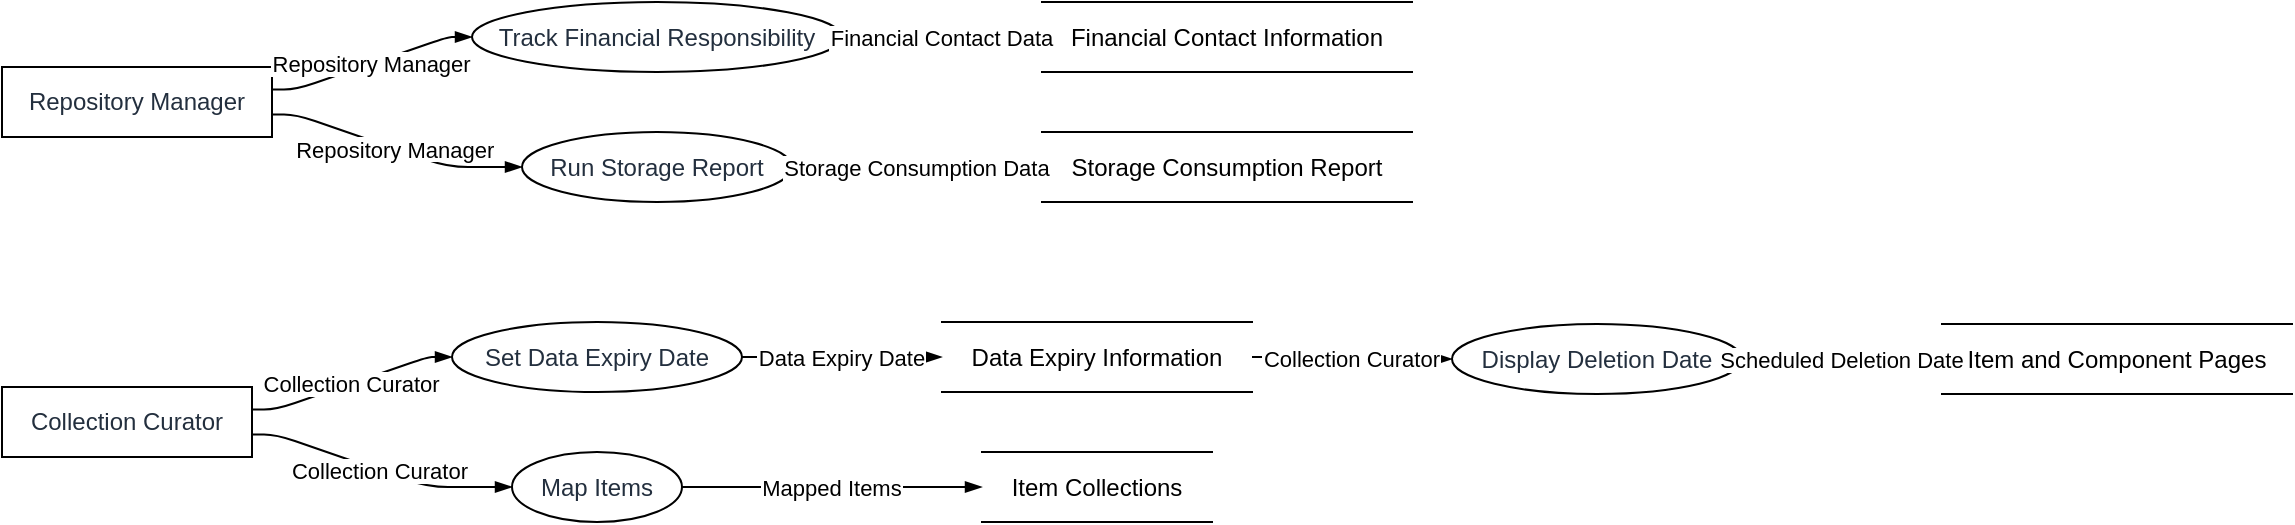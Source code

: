 <mxfile version="23.0.2" type="device">
  <diagram name="Page-1" id="gmJF_SOfgG7YXKtNGJER">
    <mxGraphModel dx="794" dy="511" grid="1" gridSize="10" guides="1" tooltips="1" connect="1" arrows="1" fold="1" page="1" pageScale="1" pageWidth="827" pageHeight="1169" math="0" shadow="0">
      <root>
        <mxCell id="0" />
        <mxCell id="1" parent="0" />
        <UserObject label="Collection Curator" type="externalEntity" source="" flow="" placeholders="1" id="jj7yj3YWB7-0ufpY6kOz-1">
          <mxCell style="shape=rectangle;whiteSpace=wrap;html=1;fillColor=#ffffff;strokeColor=#000000;align=center;verticalAlign=middle;fontColor=#232F3E;" vertex="1" parent="1">
            <mxGeometry y="192.5" width="125" height="35" as="geometry" />
          </mxCell>
        </UserObject>
        <UserObject label="Set Data Expiry Date" type="process" source="1" flow="Collection Curator" placeholders="1" id="jj7yj3YWB7-0ufpY6kOz-2">
          <mxCell style="shape=ellipse;perimeter=ellipsePerimeter;whiteSpace=wrap;html=1;fillColor=#ffffff;strokeColor=#000000;align=center;verticalAlign=middle;fontColor=#232F3E;" vertex="1" parent="1">
            <mxGeometry x="225" y="160" width="145" height="35" as="geometry" />
          </mxCell>
        </UserObject>
        <UserObject label="Data Expiry Information" type="dataStore" source="2" flow="Data Expiry Date" placeholders="1" id="jj7yj3YWB7-0ufpY6kOz-3">
          <mxCell style="html=1;dashed=0;whiteSpace=wrap;shape=partialRectangle;right=0;left=0;" vertex="1" parent="1">
            <mxGeometry x="470" y="160" width="155" height="35" as="geometry" />
          </mxCell>
        </UserObject>
        <UserObject label="Display Deletion Date" type="process" source="3" flow="Collection Curator" placeholders="1" id="jj7yj3YWB7-0ufpY6kOz-4">
          <mxCell style="shape=ellipse;perimeter=ellipsePerimeter;whiteSpace=wrap;html=1;fillColor=#ffffff;strokeColor=#000000;align=center;verticalAlign=middle;fontColor=#232F3E;" vertex="1" parent="1">
            <mxGeometry x="725" y="161.016" width="145" height="35" as="geometry" />
          </mxCell>
        </UserObject>
        <UserObject label="Item and Component Pages" type="dataStore" source="4" flow="Scheduled Deletion Date" placeholders="1" id="jj7yj3YWB7-0ufpY6kOz-5">
          <mxCell style="html=1;dashed=0;whiteSpace=wrap;shape=partialRectangle;right=0;left=0;" vertex="1" parent="1">
            <mxGeometry x="970" y="161.016" width="175" height="35" as="geometry" />
          </mxCell>
        </UserObject>
        <UserObject label="Repository Manager" type="externalEntity" source="" flow="" placeholders="1" id="jj7yj3YWB7-0ufpY6kOz-6">
          <mxCell style="shape=rectangle;whiteSpace=wrap;html=1;fillColor=#ffffff;strokeColor=#000000;align=center;verticalAlign=middle;fontColor=#232F3E;" vertex="1" parent="1">
            <mxGeometry y="32.5" width="135" height="35" as="geometry" />
          </mxCell>
        </UserObject>
        <UserObject label="Track Financial Responsibility" type="process" source="6" flow="Repository Manager" placeholders="1" id="jj7yj3YWB7-0ufpY6kOz-7">
          <mxCell style="shape=ellipse;perimeter=ellipsePerimeter;whiteSpace=wrap;html=1;fillColor=#ffffff;strokeColor=#000000;align=center;verticalAlign=middle;fontColor=#232F3E;" vertex="1" parent="1">
            <mxGeometry x="235" width="185" height="35" as="geometry" />
          </mxCell>
        </UserObject>
        <UserObject label="Financial Contact Information" type="dataStore" source="7" flow="Financial Contact Data" placeholders="1" id="jj7yj3YWB7-0ufpY6kOz-8">
          <mxCell style="html=1;dashed=0;whiteSpace=wrap;shape=partialRectangle;right=0;left=0;" vertex="1" parent="1">
            <mxGeometry x="520" width="185" height="35" as="geometry" />
          </mxCell>
        </UserObject>
        <UserObject label="Run Storage Report" type="process" source="6" flow="Repository Manager" placeholders="1" id="jj7yj3YWB7-0ufpY6kOz-9">
          <mxCell style="shape=ellipse;perimeter=ellipsePerimeter;whiteSpace=wrap;html=1;fillColor=#ffffff;strokeColor=#000000;align=center;verticalAlign=middle;fontColor=#232F3E;" vertex="1" parent="1">
            <mxGeometry x="260" y="65" width="135" height="35" as="geometry" />
          </mxCell>
        </UserObject>
        <UserObject label="Storage Consumption Report" type="dataStore" source="9" flow="Storage Consumption Data" placeholders="1" id="jj7yj3YWB7-0ufpY6kOz-10">
          <mxCell style="html=1;dashed=0;whiteSpace=wrap;shape=partialRectangle;right=0;left=0;" vertex="1" parent="1">
            <mxGeometry x="520" y="65" width="185" height="35" as="geometry" />
          </mxCell>
        </UserObject>
        <UserObject label="Map Items" type="process" source="1" flow="Collection Curator" placeholders="1" id="jj7yj3YWB7-0ufpY6kOz-11">
          <mxCell style="shape=ellipse;perimeter=ellipsePerimeter;whiteSpace=wrap;html=1;fillColor=#ffffff;strokeColor=#000000;align=center;verticalAlign=middle;fontColor=#232F3E;" vertex="1" parent="1">
            <mxGeometry x="255" y="225" width="85" height="35" as="geometry" />
          </mxCell>
        </UserObject>
        <UserObject label="Item Collections" type="dataStore" source="11" flow="Mapped Items" placeholders="1" id="jj7yj3YWB7-0ufpY6kOz-12">
          <mxCell style="html=1;dashed=0;whiteSpace=wrap;shape=partialRectangle;right=0;left=0;" vertex="1" parent="1">
            <mxGeometry x="490" y="225" width="115" height="35" as="geometry" />
          </mxCell>
        </UserObject>
        <mxCell id="jj7yj3YWB7-0ufpY6kOz-13" value="Collection Curator" style="endArrow=blockThin;endFill=1;fontSize=11;orthogonal=1;noEdgeStyle=1;" edge="1" parent="1" source="jj7yj3YWB7-0ufpY6kOz-1" target="jj7yj3YWB7-0ufpY6kOz-2">
          <mxGeometry relative="1" as="geometry">
            <Array as="points">
              <mxPoint x="137" y="203.75" />
              <mxPoint x="213" y="177.5" />
            </Array>
          </mxGeometry>
        </mxCell>
        <mxCell id="jj7yj3YWB7-0ufpY6kOz-14" value="Data Expiry Date" style="endArrow=blockThin;endFill=1;fontSize=11;orthogonal=1;noEdgeStyle=1;" edge="1" parent="1" source="jj7yj3YWB7-0ufpY6kOz-2" target="jj7yj3YWB7-0ufpY6kOz-3">
          <mxGeometry relative="1" as="geometry">
            <Array as="points">
              <mxPoint x="382" y="177.5" />
              <mxPoint x="458" y="177.5" />
            </Array>
          </mxGeometry>
        </mxCell>
        <mxCell id="jj7yj3YWB7-0ufpY6kOz-15" value="Collection Curator" style="endArrow=blockThin;endFill=1;fontSize=11;orthogonal=1;noEdgeStyle=1;" edge="1" parent="1" source="jj7yj3YWB7-0ufpY6kOz-3" target="jj7yj3YWB7-0ufpY6kOz-4">
          <mxGeometry relative="1" as="geometry">
            <Array as="points">
              <mxPoint x="637" y="177.5" />
              <mxPoint x="713" y="178.516" />
            </Array>
          </mxGeometry>
        </mxCell>
        <mxCell id="jj7yj3YWB7-0ufpY6kOz-16" value="Scheduled Deletion Date" style="endArrow=blockThin;endFill=1;fontSize=11;orthogonal=1;noEdgeStyle=1;" edge="1" parent="1" source="jj7yj3YWB7-0ufpY6kOz-4" target="jj7yj3YWB7-0ufpY6kOz-5">
          <mxGeometry relative="1" as="geometry">
            <Array as="points">
              <mxPoint x="882" y="178.516" />
              <mxPoint x="958" y="178.516" />
            </Array>
          </mxGeometry>
        </mxCell>
        <mxCell id="jj7yj3YWB7-0ufpY6kOz-17" value="Repository Manager" style="endArrow=blockThin;endFill=1;fontSize=11;orthogonal=1;noEdgeStyle=1;" edge="1" parent="1" source="jj7yj3YWB7-0ufpY6kOz-6" target="jj7yj3YWB7-0ufpY6kOz-7">
          <mxGeometry relative="1" as="geometry">
            <Array as="points">
              <mxPoint x="147" y="43.75" />
              <mxPoint x="223" y="17.5" />
            </Array>
          </mxGeometry>
        </mxCell>
        <mxCell id="jj7yj3YWB7-0ufpY6kOz-18" value="Financial Contact Data" style="endArrow=blockThin;endFill=1;fontSize=11;orthogonal=1;noEdgeStyle=1;" edge="1" parent="1" source="jj7yj3YWB7-0ufpY6kOz-7" target="jj7yj3YWB7-0ufpY6kOz-8">
          <mxGeometry relative="1" as="geometry">
            <Array as="points">
              <mxPoint x="432" y="17.5" />
              <mxPoint x="508" y="17.5" />
            </Array>
          </mxGeometry>
        </mxCell>
        <mxCell id="jj7yj3YWB7-0ufpY6kOz-19" value="Repository Manager" style="endArrow=blockThin;endFill=1;fontSize=11;orthogonal=1;noEdgeStyle=1;" edge="1" parent="1" source="jj7yj3YWB7-0ufpY6kOz-6" target="jj7yj3YWB7-0ufpY6kOz-9">
          <mxGeometry relative="1" as="geometry">
            <Array as="points">
              <mxPoint x="147" y="56.25" />
              <mxPoint x="223" y="82.5" />
            </Array>
          </mxGeometry>
        </mxCell>
        <mxCell id="jj7yj3YWB7-0ufpY6kOz-20" value="Storage Consumption Data" style="endArrow=blockThin;endFill=1;fontSize=11;orthogonal=1;noEdgeStyle=1;" edge="1" parent="1" source="jj7yj3YWB7-0ufpY6kOz-9" target="jj7yj3YWB7-0ufpY6kOz-10">
          <mxGeometry relative="1" as="geometry">
            <Array as="points">
              <mxPoint x="432" y="82.5" />
              <mxPoint x="508" y="82.5" />
            </Array>
          </mxGeometry>
        </mxCell>
        <mxCell id="jj7yj3YWB7-0ufpY6kOz-21" value="Collection Curator" style="endArrow=blockThin;endFill=1;fontSize=11;orthogonal=1;noEdgeStyle=1;" edge="1" parent="1" source="jj7yj3YWB7-0ufpY6kOz-1" target="jj7yj3YWB7-0ufpY6kOz-11">
          <mxGeometry relative="1" as="geometry">
            <Array as="points">
              <mxPoint x="137" y="216.25" />
              <mxPoint x="213" y="242.5" />
            </Array>
          </mxGeometry>
        </mxCell>
        <mxCell id="jj7yj3YWB7-0ufpY6kOz-22" value="Mapped Items" style="endArrow=blockThin;endFill=1;fontSize=11;orthogonal=1;noEdgeStyle=1;" edge="1" parent="1" source="jj7yj3YWB7-0ufpY6kOz-11" target="jj7yj3YWB7-0ufpY6kOz-12">
          <mxGeometry relative="1" as="geometry">
            <Array as="points">
              <mxPoint x="382" y="242.5" />
              <mxPoint x="458" y="242.5" />
            </Array>
          </mxGeometry>
        </mxCell>
      </root>
    </mxGraphModel>
  </diagram>
</mxfile>
